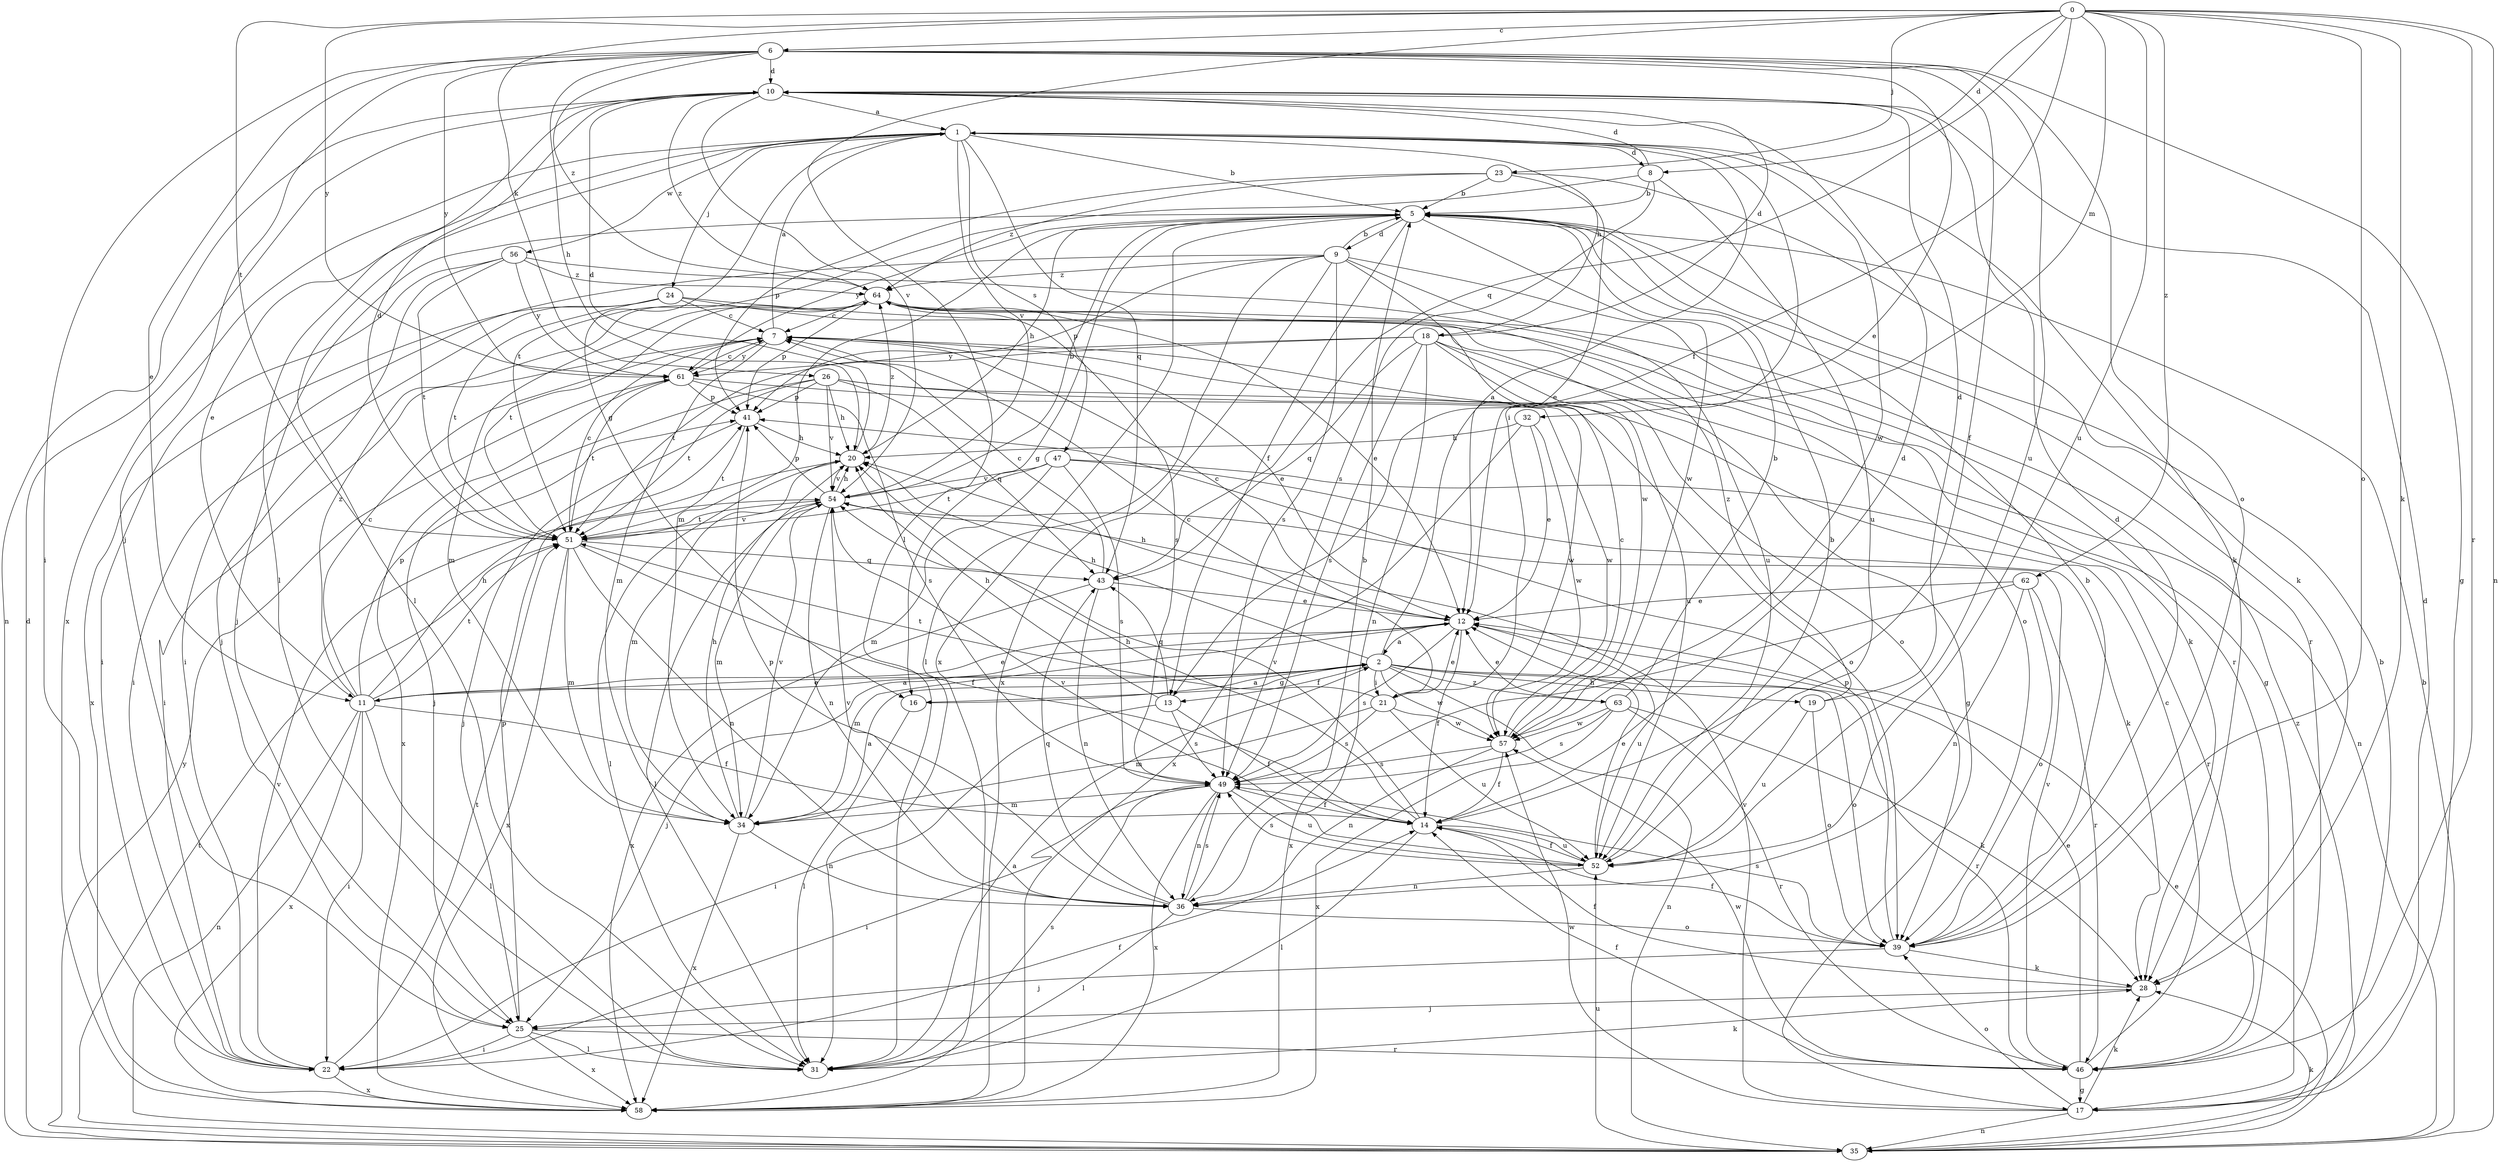 strict digraph  {
0;
1;
2;
5;
6;
7;
8;
9;
10;
11;
12;
13;
14;
16;
17;
18;
19;
20;
21;
22;
23;
24;
25;
26;
28;
31;
32;
34;
35;
36;
39;
41;
43;
46;
47;
49;
51;
52;
54;
56;
57;
58;
61;
62;
63;
64;
0 -> 6  [label=c];
0 -> 8  [label=d];
0 -> 13  [label=f];
0 -> 23  [label=j];
0 -> 26  [label=k];
0 -> 28  [label=k];
0 -> 31  [label=l];
0 -> 32  [label=m];
0 -> 35  [label=n];
0 -> 39  [label=o];
0 -> 43  [label=q];
0 -> 46  [label=r];
0 -> 51  [label=t];
0 -> 52  [label=u];
0 -> 61  [label=y];
0 -> 62  [label=z];
1 -> 5  [label=b];
1 -> 8  [label=d];
1 -> 11  [label=e];
1 -> 16  [label=g];
1 -> 18  [label=h];
1 -> 21  [label=i];
1 -> 24  [label=j];
1 -> 28  [label=k];
1 -> 31  [label=l];
1 -> 43  [label=q];
1 -> 47  [label=s];
1 -> 54  [label=v];
1 -> 56  [label=w];
1 -> 57  [label=w];
1 -> 58  [label=x];
2 -> 1  [label=a];
2 -> 11  [label=e];
2 -> 13  [label=f];
2 -> 16  [label=g];
2 -> 19  [label=h];
2 -> 20  [label=h];
2 -> 21  [label=i];
2 -> 35  [label=n];
2 -> 39  [label=o];
2 -> 46  [label=r];
2 -> 57  [label=w];
2 -> 63  [label=z];
5 -> 9  [label=d];
5 -> 13  [label=f];
5 -> 16  [label=g];
5 -> 20  [label=h];
5 -> 25  [label=j];
5 -> 34  [label=m];
5 -> 46  [label=r];
5 -> 57  [label=w];
5 -> 58  [label=x];
5 -> 61  [label=y];
6 -> 10  [label=d];
6 -> 11  [label=e];
6 -> 12  [label=e];
6 -> 14  [label=f];
6 -> 17  [label=g];
6 -> 20  [label=h];
6 -> 22  [label=i];
6 -> 25  [label=j];
6 -> 39  [label=o];
6 -> 52  [label=u];
6 -> 61  [label=y];
6 -> 64  [label=z];
7 -> 1  [label=a];
7 -> 12  [label=e];
7 -> 22  [label=i];
7 -> 34  [label=m];
7 -> 61  [label=y];
8 -> 5  [label=b];
8 -> 10  [label=d];
8 -> 49  [label=s];
8 -> 51  [label=t];
8 -> 52  [label=u];
9 -> 5  [label=b];
9 -> 22  [label=i];
9 -> 31  [label=l];
9 -> 41  [label=p];
9 -> 46  [label=r];
9 -> 49  [label=s];
9 -> 52  [label=u];
9 -> 57  [label=w];
9 -> 58  [label=x];
9 -> 64  [label=z];
10 -> 1  [label=a];
10 -> 31  [label=l];
10 -> 35  [label=n];
10 -> 54  [label=v];
10 -> 64  [label=z];
11 -> 2  [label=a];
11 -> 7  [label=c];
11 -> 12  [label=e];
11 -> 14  [label=f];
11 -> 20  [label=h];
11 -> 22  [label=i];
11 -> 31  [label=l];
11 -> 35  [label=n];
11 -> 41  [label=p];
11 -> 51  [label=t];
11 -> 58  [label=x];
11 -> 64  [label=z];
12 -> 2  [label=a];
12 -> 7  [label=c];
12 -> 14  [label=f];
12 -> 20  [label=h];
12 -> 25  [label=j];
12 -> 34  [label=m];
12 -> 49  [label=s];
12 -> 52  [label=u];
13 -> 14  [label=f];
13 -> 20  [label=h];
13 -> 22  [label=i];
13 -> 43  [label=q];
13 -> 49  [label=s];
14 -> 10  [label=d];
14 -> 20  [label=h];
14 -> 31  [label=l];
14 -> 52  [label=u];
14 -> 54  [label=v];
16 -> 2  [label=a];
16 -> 31  [label=l];
17 -> 5  [label=b];
17 -> 10  [label=d];
17 -> 28  [label=k];
17 -> 35  [label=n];
17 -> 39  [label=o];
17 -> 54  [label=v];
17 -> 57  [label=w];
18 -> 10  [label=d];
18 -> 35  [label=n];
18 -> 36  [label=n];
18 -> 39  [label=o];
18 -> 43  [label=q];
18 -> 49  [label=s];
18 -> 51  [label=t];
18 -> 52  [label=u];
18 -> 61  [label=y];
19 -> 10  [label=d];
19 -> 39  [label=o];
19 -> 52  [label=u];
19 -> 64  [label=z];
20 -> 10  [label=d];
20 -> 31  [label=l];
20 -> 34  [label=m];
20 -> 54  [label=v];
20 -> 64  [label=z];
21 -> 7  [label=c];
21 -> 12  [label=e];
21 -> 34  [label=m];
21 -> 49  [label=s];
21 -> 51  [label=t];
21 -> 52  [label=u];
21 -> 57  [label=w];
22 -> 14  [label=f];
22 -> 51  [label=t];
22 -> 54  [label=v];
22 -> 58  [label=x];
23 -> 5  [label=b];
23 -> 12  [label=e];
23 -> 28  [label=k];
23 -> 41  [label=p];
23 -> 64  [label=z];
24 -> 7  [label=c];
24 -> 17  [label=g];
24 -> 22  [label=i];
24 -> 28  [label=k];
24 -> 51  [label=t];
24 -> 58  [label=x];
25 -> 22  [label=i];
25 -> 31  [label=l];
25 -> 41  [label=p];
25 -> 46  [label=r];
25 -> 58  [label=x];
26 -> 20  [label=h];
26 -> 25  [label=j];
26 -> 39  [label=o];
26 -> 41  [label=p];
26 -> 43  [label=q];
26 -> 51  [label=t];
26 -> 54  [label=v];
26 -> 57  [label=w];
28 -> 14  [label=f];
28 -> 25  [label=j];
31 -> 2  [label=a];
31 -> 28  [label=k];
31 -> 49  [label=s];
32 -> 12  [label=e];
32 -> 20  [label=h];
32 -> 57  [label=w];
32 -> 58  [label=x];
34 -> 2  [label=a];
34 -> 20  [label=h];
34 -> 36  [label=n];
34 -> 54  [label=v];
34 -> 58  [label=x];
35 -> 5  [label=b];
35 -> 10  [label=d];
35 -> 12  [label=e];
35 -> 28  [label=k];
35 -> 51  [label=t];
35 -> 52  [label=u];
35 -> 61  [label=y];
35 -> 64  [label=z];
36 -> 5  [label=b];
36 -> 31  [label=l];
36 -> 39  [label=o];
36 -> 41  [label=p];
36 -> 43  [label=q];
36 -> 49  [label=s];
36 -> 54  [label=v];
39 -> 5  [label=b];
39 -> 10  [label=d];
39 -> 14  [label=f];
39 -> 25  [label=j];
39 -> 28  [label=k];
39 -> 41  [label=p];
39 -> 49  [label=s];
41 -> 20  [label=h];
41 -> 25  [label=j];
41 -> 51  [label=t];
43 -> 7  [label=c];
43 -> 12  [label=e];
43 -> 36  [label=n];
43 -> 58  [label=x];
46 -> 7  [label=c];
46 -> 12  [label=e];
46 -> 14  [label=f];
46 -> 17  [label=g];
46 -> 54  [label=v];
46 -> 57  [label=w];
47 -> 28  [label=k];
47 -> 34  [label=m];
47 -> 46  [label=r];
47 -> 49  [label=s];
47 -> 51  [label=t];
47 -> 54  [label=v];
49 -> 14  [label=f];
49 -> 22  [label=i];
49 -> 34  [label=m];
49 -> 36  [label=n];
49 -> 52  [label=u];
49 -> 58  [label=x];
51 -> 7  [label=c];
51 -> 10  [label=d];
51 -> 14  [label=f];
51 -> 34  [label=m];
51 -> 36  [label=n];
51 -> 43  [label=q];
51 -> 54  [label=v];
51 -> 58  [label=x];
52 -> 5  [label=b];
52 -> 12  [label=e];
52 -> 14  [label=f];
52 -> 36  [label=n];
52 -> 49  [label=s];
52 -> 54  [label=v];
54 -> 5  [label=b];
54 -> 20  [label=h];
54 -> 31  [label=l];
54 -> 34  [label=m];
54 -> 36  [label=n];
54 -> 41  [label=p];
54 -> 51  [label=t];
56 -> 17  [label=g];
56 -> 22  [label=i];
56 -> 25  [label=j];
56 -> 51  [label=t];
56 -> 61  [label=y];
56 -> 64  [label=z];
57 -> 7  [label=c];
57 -> 14  [label=f];
57 -> 36  [label=n];
57 -> 49  [label=s];
61 -> 7  [label=c];
61 -> 41  [label=p];
61 -> 49  [label=s];
61 -> 51  [label=t];
61 -> 57  [label=w];
61 -> 58  [label=x];
62 -> 12  [label=e];
62 -> 36  [label=n];
62 -> 39  [label=o];
62 -> 46  [label=r];
62 -> 58  [label=x];
63 -> 5  [label=b];
63 -> 12  [label=e];
63 -> 28  [label=k];
63 -> 46  [label=r];
63 -> 49  [label=s];
63 -> 57  [label=w];
63 -> 58  [label=x];
64 -> 7  [label=c];
64 -> 12  [label=e];
64 -> 34  [label=m];
64 -> 39  [label=o];
64 -> 41  [label=p];
64 -> 49  [label=s];
64 -> 51  [label=t];
}
